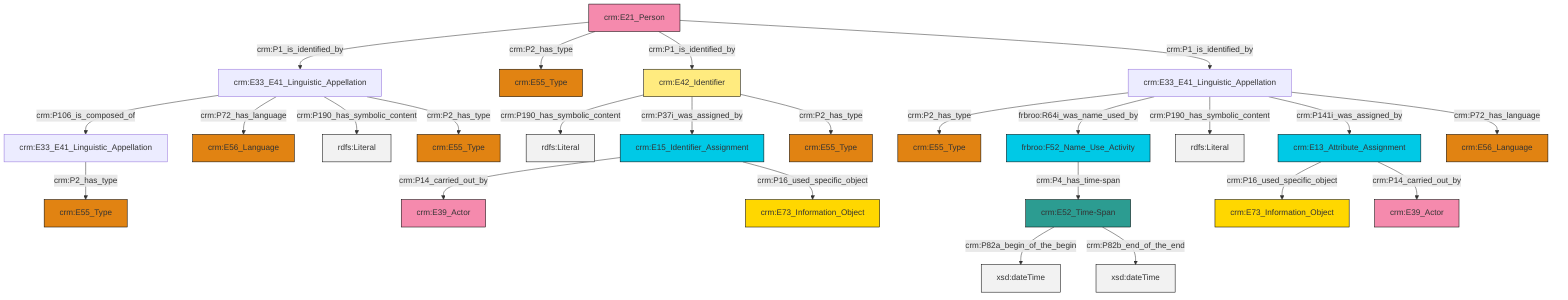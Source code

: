 graph TD
classDef Literal fill:#f2f2f2,stroke:#000000;
classDef CRM_Entity fill:#FFFFFF,stroke:#000000;
classDef Temporal_Entity fill:#00C9E6, stroke:#000000;
classDef Type fill:#E18312, stroke:#000000;
classDef Time-Span fill:#2C9C91, stroke:#000000;
classDef Appellation fill:#FFEB7F, stroke:#000000;
classDef Place fill:#008836, stroke:#000000;
classDef Persistent_Item fill:#B266B2, stroke:#000000;
classDef Conceptual_Object fill:#FFD700, stroke:#000000;
classDef Physical_Thing fill:#D2B48C, stroke:#000000;
classDef Actor fill:#f58aad, stroke:#000000;
classDef PC_Classes fill:#4ce600, stroke:#000000;
classDef Multi fill:#cccccc,stroke:#000000;

2["crm:E15_Identifier_Assignment"]:::Temporal_Entity -->|crm:P14_carried_out_by| 3["crm:E39_Actor"]:::Actor
4["crm:E33_E41_Linguistic_Appellation"]:::Default -->|crm:P106_is_composed_of| 5["crm:E33_E41_Linguistic_Appellation"]:::Default
11["crm:E21_Person"]:::Actor -->|crm:P1_is_identified_by| 4["crm:E33_E41_Linguistic_Appellation"]:::Default
11["crm:E21_Person"]:::Actor -->|crm:P2_has_type| 0["crm:E55_Type"]:::Type
4["crm:E33_E41_Linguistic_Appellation"]:::Default -->|crm:P72_has_language| 15["crm:E56_Language"]:::Type
9["crm:E33_E41_Linguistic_Appellation"]:::Default -->|crm:P2_has_type| 16["crm:E55_Type"]:::Type
4["crm:E33_E41_Linguistic_Appellation"]:::Default -->|crm:P190_has_symbolic_content| 19[rdfs:Literal]:::Literal
9["crm:E33_E41_Linguistic_Appellation"]:::Default -->|frbroo:R64i_was_name_used_by| 13["frbroo:F52_Name_Use_Activity"]:::Temporal_Entity
5["crm:E33_E41_Linguistic_Appellation"]:::Default -->|crm:P2_has_type| 22["crm:E55_Type"]:::Type
11["crm:E21_Person"]:::Actor -->|crm:P1_is_identified_by| 17["crm:E42_Identifier"]:::Appellation
17["crm:E42_Identifier"]:::Appellation -->|crm:P190_has_symbolic_content| 24[rdfs:Literal]:::Literal
17["crm:E42_Identifier"]:::Appellation -->|crm:P37i_was_assigned_by| 2["crm:E15_Identifier_Assignment"]:::Temporal_Entity
13["frbroo:F52_Name_Use_Activity"]:::Temporal_Entity -->|crm:P4_has_time-span| 6["crm:E52_Time-Span"]:::Time-Span
9["crm:E33_E41_Linguistic_Appellation"]:::Default -->|crm:P190_has_symbolic_content| 25[rdfs:Literal]:::Literal
17["crm:E42_Identifier"]:::Appellation -->|crm:P2_has_type| 26["crm:E55_Type"]:::Type
6["crm:E52_Time-Span"]:::Time-Span -->|crm:P82a_begin_of_the_begin| 31[xsd:dateTime]:::Literal
6["crm:E52_Time-Span"]:::Time-Span -->|crm:P82b_end_of_the_end| 34[xsd:dateTime]:::Literal
32["crm:E13_Attribute_Assignment"]:::Temporal_Entity -->|crm:P16_used_specific_object| 20["crm:E73_Information_Object"]:::Conceptual_Object
9["crm:E33_E41_Linguistic_Appellation"]:::Default -->|crm:P141i_was_assigned_by| 32["crm:E13_Attribute_Assignment"]:::Temporal_Entity
4["crm:E33_E41_Linguistic_Appellation"]:::Default -->|crm:P2_has_type| 29["crm:E55_Type"]:::Type
11["crm:E21_Person"]:::Actor -->|crm:P1_is_identified_by| 9["crm:E33_E41_Linguistic_Appellation"]:::Default
9["crm:E33_E41_Linguistic_Appellation"]:::Default -->|crm:P72_has_language| 39["crm:E56_Language"]:::Type
32["crm:E13_Attribute_Assignment"]:::Temporal_Entity -->|crm:P14_carried_out_by| 27["crm:E39_Actor"]:::Actor
2["crm:E15_Identifier_Assignment"]:::Temporal_Entity -->|crm:P16_used_specific_object| 42["crm:E73_Information_Object"]:::Conceptual_Object